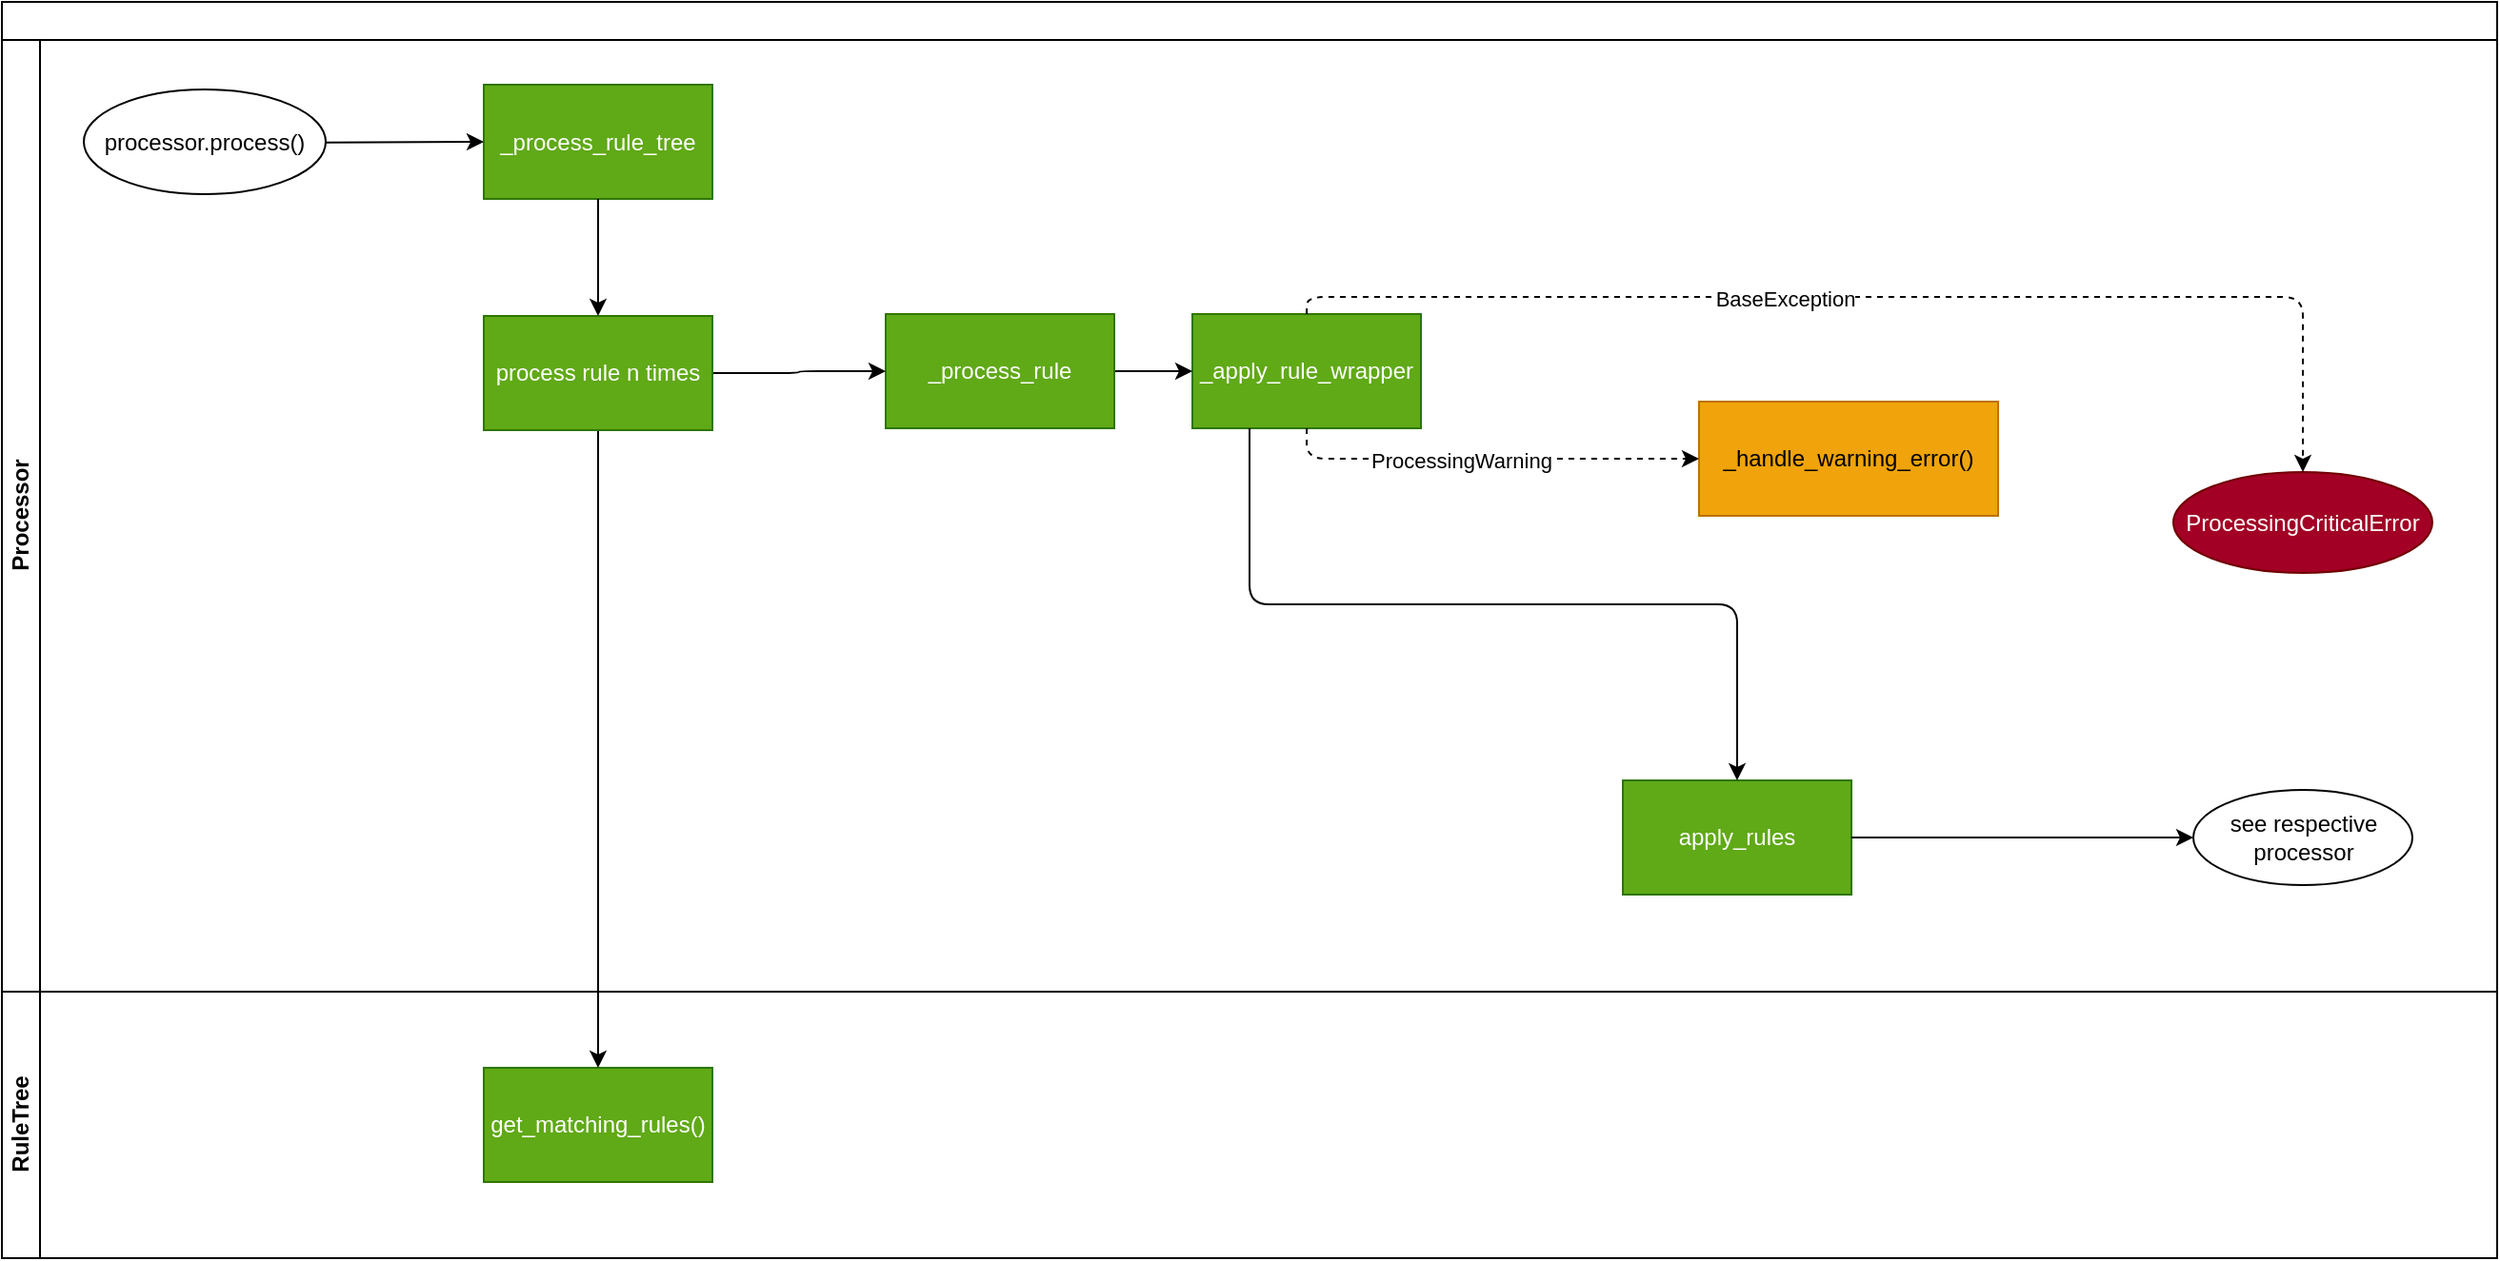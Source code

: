 <mxfile>
    <diagram id="nKSH4Um_qC49pamHv1yc" name="process">
        <mxGraphModel dx="1109" dy="751" grid="1" gridSize="10" guides="1" tooltips="1" connect="1" arrows="1" fold="1" page="1" pageScale="1" pageWidth="850" pageHeight="1100" math="0" shadow="0">
            <root>
                <mxCell id="0"/>
                <mxCell id="1" parent="0"/>
                <mxCell id="2" value="" style="swimlane;childLayout=stackLayout;resizeParent=1;resizeParentMax=0;horizontal=1;startSize=20;horizontalStack=0;html=1;" parent="1" vertex="1">
                    <mxGeometry x="40" y="80" width="1310" height="660" as="geometry"/>
                </mxCell>
                <mxCell id="3" value="Processor&lt;br&gt;" style="swimlane;startSize=20;horizontal=0;html=1;" parent="2" vertex="1">
                    <mxGeometry y="20" width="1310" height="500" as="geometry"/>
                </mxCell>
                <mxCell id="6" value="_process_rule_tree" style="rounded=0;whiteSpace=wrap;html=1;fillColor=#60a917;fontColor=#ffffff;strokeColor=#2D7600;" parent="3" vertex="1">
                    <mxGeometry x="253" y="23.5" width="120" height="60" as="geometry"/>
                </mxCell>
                <mxCell id="7" value="_apply_rule_wrapper" style="whiteSpace=wrap;html=1;rounded=0;fillColor=#60a917;fontColor=#ffffff;strokeColor=#2D7600;" parent="3" vertex="1">
                    <mxGeometry x="625" y="144" width="120" height="60" as="geometry"/>
                </mxCell>
                <mxCell id="13" value="" style="edgeStyle=none;html=1;" parent="3" source="11" target="7" edge="1">
                    <mxGeometry relative="1" as="geometry"/>
                </mxCell>
                <mxCell id="11" value="_process_rule" style="whiteSpace=wrap;html=1;rounded=0;fillColor=#60a917;fontColor=#ffffff;strokeColor=#2D7600;" parent="3" vertex="1">
                    <mxGeometry x="464" y="144" width="120" height="60" as="geometry"/>
                </mxCell>
                <mxCell id="9" value="apply_rules" style="whiteSpace=wrap;html=1;rounded=0;fillColor=#60a917;fontColor=#ffffff;strokeColor=#2D7600;" parent="3" vertex="1">
                    <mxGeometry x="851" y="389" width="120" height="60" as="geometry"/>
                </mxCell>
                <mxCell id="10" value="" style="edgeStyle=orthogonalEdgeStyle;html=1;exitX=0.25;exitY=1;exitDx=0;exitDy=0;" parent="3" source="7" target="9" edge="1">
                    <mxGeometry relative="1" as="geometry"/>
                </mxCell>
                <mxCell id="16" value="see respective processor" style="ellipse;whiteSpace=wrap;html=1;rounded=0;" parent="3" vertex="1">
                    <mxGeometry x="1150.5" y="394" width="115" height="50" as="geometry"/>
                </mxCell>
                <mxCell id="17" value="" style="edgeStyle=none;html=1;" parent="3" source="9" target="16" edge="1">
                    <mxGeometry relative="1" as="geometry"/>
                </mxCell>
                <mxCell id="WBYAZaXj8DxL3BdxsGA8-22" value="_handle_warning_error()" style="rounded=0;whiteSpace=wrap;html=1;fillColor=#f0a30a;fontColor=#000000;strokeColor=#BD7000;" vertex="1" parent="3">
                    <mxGeometry x="891" y="190" width="157" height="60" as="geometry"/>
                </mxCell>
                <mxCell id="WBYAZaXj8DxL3BdxsGA8-21" value="" style="edgeStyle=orthogonalEdgeStyle;html=1;entryX=0;entryY=0.5;entryDx=0;entryDy=0;dashed=1;exitX=0.5;exitY=1;exitDx=0;exitDy=0;" edge="1" parent="3" source="7" target="WBYAZaXj8DxL3BdxsGA8-22">
                    <mxGeometry relative="1" as="geometry">
                        <mxPoint x="691.0" y="282" as="sourcePoint"/>
                        <mxPoint x="861" y="332" as="targetPoint"/>
                        <Array as="points">
                            <mxPoint x="685" y="220"/>
                        </Array>
                    </mxGeometry>
                </mxCell>
                <mxCell id="WBYAZaXj8DxL3BdxsGA8-23" value="ProcessingWarning" style="edgeLabel;html=1;align=center;verticalAlign=middle;resizable=0;points=[];" vertex="1" connectable="0" parent="WBYAZaXj8DxL3BdxsGA8-21">
                    <mxGeometry x="-0.128" y="-1" relative="1" as="geometry">
                        <mxPoint as="offset"/>
                    </mxGeometry>
                </mxCell>
                <mxCell id="5" value="RuleTree" style="swimlane;startSize=20;horizontal=0;html=1;" parent="2" vertex="1">
                    <mxGeometry y="520" width="1310" height="140" as="geometry"/>
                </mxCell>
                <mxCell id="WBYAZaXj8DxL3BdxsGA8-17" value="ProcessingCriticalError" style="ellipse;whiteSpace=wrap;html=1;fillColor=#a20025;fontColor=#ffffff;strokeColor=#6F0000;" vertex="1" parent="5">
                    <mxGeometry x="1140" y="-273" width="136" height="53" as="geometry"/>
                </mxCell>
                <mxCell id="WBYAZaXj8DxL3BdxsGA8-26" value="get_matching_rules()" style="rounded=0;whiteSpace=wrap;html=1;fillColor=#60a917;fontColor=#ffffff;strokeColor=#2D7600;" vertex="1" parent="5">
                    <mxGeometry x="253" y="39.996" width="120" height="60" as="geometry"/>
                </mxCell>
                <mxCell id="WBYAZaXj8DxL3BdxsGA8-19" value="" style="edgeStyle=orthogonalEdgeStyle;html=1;dashed=1;entryX=0.5;entryY=0;entryDx=0;entryDy=0;" edge="1" parent="2" source="7" target="WBYAZaXj8DxL3BdxsGA8-17">
                    <mxGeometry relative="1" as="geometry">
                        <mxPoint x="1211" y="220" as="targetPoint"/>
                        <Array as="points">
                            <mxPoint x="685" y="155"/>
                            <mxPoint x="1208" y="155"/>
                        </Array>
                    </mxGeometry>
                </mxCell>
                <mxCell id="WBYAZaXj8DxL3BdxsGA8-20" value="BaseException" style="edgeLabel;html=1;align=center;verticalAlign=middle;resizable=0;points=[];" vertex="1" connectable="0" parent="WBYAZaXj8DxL3BdxsGA8-19">
                    <mxGeometry x="-0.169" y="-1" relative="1" as="geometry">
                        <mxPoint as="offset"/>
                    </mxGeometry>
                </mxCell>
                <mxCell id="15" value="" style="edgeStyle=none;html=1;" parent="1" source="14" target="6" edge="1">
                    <mxGeometry relative="1" as="geometry"/>
                </mxCell>
                <mxCell id="14" value="processor.process()" style="ellipse;whiteSpace=wrap;html=1;" parent="1" vertex="1">
                    <mxGeometry x="83" y="126" width="127" height="55" as="geometry"/>
                </mxCell>
                <mxCell id="WBYAZaXj8DxL3BdxsGA8-25" style="edgeStyle=orthogonalEdgeStyle;html=1;" edge="1" parent="1" source="WBYAZaXj8DxL3BdxsGA8-24" target="WBYAZaXj8DxL3BdxsGA8-26">
                    <mxGeometry relative="1" as="geometry">
                        <mxPoint x="353" y="781.636" as="targetPoint"/>
                    </mxGeometry>
                </mxCell>
                <mxCell id="WBYAZaXj8DxL3BdxsGA8-28" style="edgeStyle=orthogonalEdgeStyle;html=1;entryX=0;entryY=0.5;entryDx=0;entryDy=0;" edge="1" parent="1" source="WBYAZaXj8DxL3BdxsGA8-24" target="11">
                    <mxGeometry relative="1" as="geometry"/>
                </mxCell>
                <mxCell id="WBYAZaXj8DxL3BdxsGA8-24" value="process rule n times" style="rounded=0;whiteSpace=wrap;html=1;fillColor=#60a917;fontColor=#ffffff;strokeColor=#2D7600;" vertex="1" parent="1">
                    <mxGeometry x="293" y="245" width="120" height="60" as="geometry"/>
                </mxCell>
                <mxCell id="12" value="" style="edgeStyle=none;html=1;" parent="1" source="6" target="WBYAZaXj8DxL3BdxsGA8-24" edge="1">
                    <mxGeometry relative="1" as="geometry">
                        <mxPoint x="353" y="260" as="targetPoint"/>
                    </mxGeometry>
                </mxCell>
            </root>
        </mxGraphModel>
    </diagram>
    <diagram id="ffa2f2aCQhQaJi0fVg0l" name="amides">
        <mxGraphModel dx="832" dy="563" grid="1" gridSize="10" guides="1" tooltips="1" connect="1" arrows="1" fold="1" page="1" pageScale="1" pageWidth="850" pageHeight="1100" math="0" shadow="0">
            <root>
                <mxCell id="0"/>
                <mxCell id="1" parent="0"/>
                <mxCell id="9Z4U4aDiHYYhcZ5fdz-h-6" value="" style="edgeStyle=none;html=1;" parent="1" source="9Z4U4aDiHYYhcZ5fdz-h-4" target="9Z4U4aDiHYYhcZ5fdz-h-5" edge="1">
                    <mxGeometry relative="1" as="geometry"/>
                </mxCell>
                <mxCell id="9Z4U4aDiHYYhcZ5fdz-h-4" value="get_dotted_field_value" style="rounded=0;whiteSpace=wrap;html=1;" parent="1" vertex="1">
                    <mxGeometry x="184" y="100" width="120" height="60" as="geometry"/>
                </mxCell>
                <mxCell id="9Z4U4aDiHYYhcZ5fdz-h-8" value="" style="edgeStyle=none;html=1;" parent="1" source="9Z4U4aDiHYYhcZ5fdz-h-5" target="9Z4U4aDiHYYhcZ5fdz-h-7" edge="1">
                    <mxGeometry relative="1" as="geometry"/>
                </mxCell>
                <mxCell id="9Z4U4aDiHYYhcZ5fdz-h-5" value="normalize (_preprocess, _tokenize, _filter_tokens)" style="whiteSpace=wrap;html=1;rounded=0;" parent="1" vertex="1">
                    <mxGeometry x="184" y="240" width="120" height="60" as="geometry"/>
                </mxCell>
                <mxCell id="9Z4U4aDiHYYhcZ5fdz-h-10" value="" style="edgeStyle=none;html=1;exitX=0.5;exitY=1;exitDx=0;exitDy=0;" parent="1" source="9Z4U4aDiHYYhcZ5fdz-h-7" target="9Z4U4aDiHYYhcZ5fdz-h-9" edge="1">
                    <mxGeometry relative="1" as="geometry"/>
                </mxCell>
                <mxCell id="9Z4U4aDiHYYhcZ5fdz-h-7" value="evaluate_cached_cmdline()&lt;br&gt;" style="whiteSpace=wrap;html=1;rounded=0;" parent="1" vertex="1">
                    <mxGeometry x="164" y="380" width="160" height="70" as="geometry"/>
                </mxCell>
                <mxCell id="FTXwl6mk0fKRvuRjYh7i-1" value="" style="edgeStyle=none;html=1;" parent="1" source="9Z4U4aDiHYYhcZ5fdz-h-9" target="9Z4U4aDiHYYhcZ5fdz-h-11" edge="1">
                    <mxGeometry relative="1" as="geometry"/>
                </mxCell>
                <mxCell id="9Z4U4aDiHYYhcZ5fdz-h-9" value="_perform_misuse_detection" style="whiteSpace=wrap;html=1;rounded=0;" parent="1" vertex="1">
                    <mxGeometry x="164" y="510" width="160" height="60" as="geometry"/>
                </mxCell>
                <mxCell id="9Z4U4aDiHYYhcZ5fdz-h-16" value="" style="edgeStyle=none;html=1;" parent="1" source="9Z4U4aDiHYYhcZ5fdz-h-11" target="9Z4U4aDiHYYhcZ5fdz-h-15" edge="1">
                    <mxGeometry relative="1" as="geometry"/>
                </mxCell>
                <mxCell id="9Z4U4aDiHYYhcZ5fdz-h-11" value="_write_target_field" style="whiteSpace=wrap;html=1;rounded=0;" parent="1" vertex="1">
                    <mxGeometry x="184" y="644" width="120" height="60" as="geometry"/>
                </mxCell>
                <mxCell id="9Z4U4aDiHYYhcZ5fdz-h-18" value="" style="edgeStyle=none;html=1;" parent="1" source="9Z4U4aDiHYYhcZ5fdz-h-15" target="9Z4U4aDiHYYhcZ5fdz-h-17" edge="1">
                    <mxGeometry relative="1" as="geometry"/>
                </mxCell>
                <mxCell id="pnTeNPJCvc6hzmIvmJag-2" value="no" style="edgeLabel;html=1;align=center;verticalAlign=middle;resizable=0;points=[];" parent="9Z4U4aDiHYYhcZ5fdz-h-18" vertex="1" connectable="0">
                    <mxGeometry x="0.329" y="-1" relative="1" as="geometry">
                        <mxPoint y="-24" as="offset"/>
                    </mxGeometry>
                </mxCell>
                <mxCell id="9Z4U4aDiHYYhcZ5fdz-h-20" value="" style="edgeStyle=none;html=1;" parent="1" source="9Z4U4aDiHYYhcZ5fdz-h-15" target="9Z4U4aDiHYYhcZ5fdz-h-19" edge="1">
                    <mxGeometry relative="1" as="geometry"/>
                </mxCell>
                <mxCell id="pnTeNPJCvc6hzmIvmJag-1" value="yes" style="edgeLabel;html=1;align=center;verticalAlign=middle;resizable=0;points=[];" parent="9Z4U4aDiHYYhcZ5fdz-h-20" vertex="1" connectable="0">
                    <mxGeometry x="0.42" relative="1" as="geometry">
                        <mxPoint x="-23" as="offset"/>
                    </mxGeometry>
                </mxCell>
                <mxCell id="9Z4U4aDiHYYhcZ5fdz-h-15" value="successful?" style="rhombus;whiteSpace=wrap;html=1;rounded=0;" parent="1" vertex="1">
                    <mxGeometry x="404" y="633" width="80" height="80" as="geometry"/>
                </mxCell>
                <mxCell id="9Z4U4aDiHYYhcZ5fdz-h-17" value="FieldExistingWarning" style="whiteSpace=wrap;html=1;rounded=0;" parent="1" vertex="1">
                    <mxGeometry x="384" y="803" width="120" height="60" as="geometry"/>
                </mxCell>
                <mxCell id="9Z4U4aDiHYYhcZ5fdz-h-19" value="add_field_to" style="whiteSpace=wrap;html=1;rounded=0;" parent="1" vertex="1">
                    <mxGeometry x="590" y="643" width="120" height="60" as="geometry"/>
                </mxCell>
            </root>
        </mxGraphModel>
    </diagram>
    <diagram id="mH7fIMBSA2bRK3SR-9NN" name="calculator">
        <mxGraphModel dx="832" dy="563" grid="1" gridSize="10" guides="1" tooltips="1" connect="1" arrows="1" fold="1" page="1" pageScale="1" pageWidth="850" pageHeight="1100" math="0" shadow="0">
            <root>
                <mxCell id="0"/>
                <mxCell id="1" parent="0"/>
                <mxCell id="zvYX61ZlwrP2dlpT4Kj6-2" value="" style="edgeStyle=none;html=1;" parent="1" source="_rHdO-zLv44ndZzmqM-3-1" target="zvYX61ZlwrP2dlpT4Kj6-1" edge="1">
                    <mxGeometry relative="1" as="geometry"/>
                </mxCell>
                <mxCell id="_rHdO-zLv44ndZzmqM-3-1" value="get_source_field_dict()" style="rounded=0;whiteSpace=wrap;html=1;" parent="1" vertex="1">
                    <mxGeometry x="78" y="42" width="120" height="60" as="geometry"/>
                </mxCell>
                <mxCell id="zvYX61ZlwrP2dlpT4Kj6-4" value="" style="edgeStyle=none;html=1;" parent="1" source="zvYX61ZlwrP2dlpT4Kj6-1" target="zvYX61ZlwrP2dlpT4Kj6-3" edge="1">
                    <mxGeometry relative="1" as="geometry"/>
                </mxCell>
                <mxCell id="zvYX61ZlwrP2dlpT4Kj6-1" value="_template()" style="whiteSpace=wrap;html=1;rounded=0;" parent="1" vertex="1">
                    <mxGeometry x="78" y="182" width="120" height="60" as="geometry"/>
                </mxCell>
                <mxCell id="zvYX61ZlwrP2dlpT4Kj6-6" value="" style="edgeStyle=none;html=1;" parent="1" source="zvYX61ZlwrP2dlpT4Kj6-3" target="zvYX61ZlwrP2dlpT4Kj6-5" edge="1">
                    <mxGeometry relative="1" as="geometry"/>
                </mxCell>
                <mxCell id="zvYX61ZlwrP2dlpT4Kj6-3" value="verwendete Platzhalter ersetzen" style="whiteSpace=wrap;html=1;rounded=0;" parent="1" vertex="1">
                    <mxGeometry x="278" y="182" width="120" height="60" as="geometry"/>
                </mxCell>
                <mxCell id="zvYX61ZlwrP2dlpT4Kj6-8" value="" style="edgeStyle=none;html=1;" parent="1" source="zvYX61ZlwrP2dlpT4Kj6-5" target="zvYX61ZlwrP2dlpT4Kj6-7" edge="1">
                    <mxGeometry relative="1" as="geometry"/>
                </mxCell>
                <mxCell id="zvYX61ZlwrP2dlpT4Kj6-5" value="_calculate()&amp;nbsp;" style="whiteSpace=wrap;html=1;rounded=0;" parent="1" vertex="1">
                    <mxGeometry x="278" y="322" width="120" height="60" as="geometry"/>
                </mxCell>
                <mxCell id="zvYX61ZlwrP2dlpT4Kj6-7" value="_write_target_field()" style="whiteSpace=wrap;html=1;rounded=0;" parent="1" vertex="1">
                    <mxGeometry x="278" y="462" width="120" height="60" as="geometry"/>
                </mxCell>
            </root>
        </mxGraphModel>
    </diagram>
    <diagram id="dzCZbwh3EVMsIp7qwwPl" name="DomainLableExtractor">
        <mxGraphModel dx="832" dy="563" grid="1" gridSize="10" guides="1" tooltips="1" connect="1" arrows="1" fold="1" page="1" pageScale="1" pageWidth="850" pageHeight="1100" math="0" shadow="0">
            <root>
                <mxCell id="0"/>
                <mxCell id="1" parent="0"/>
                <mxCell id="4mkf00EvTaedJOEyoj3c-5" value="" style="edgeStyle=none;html=1;" parent="1" source="4mkf00EvTaedJOEyoj3c-1" target="4mkf00EvTaedJOEyoj3c-4" edge="1">
                    <mxGeometry relative="1" as="geometry"/>
                </mxCell>
                <mxCell id="4mkf00EvTaedJOEyoj3c-1" value="get_dotted_field_value()" style="rounded=0;whiteSpace=wrap;html=1;" parent="1" vertex="1">
                    <mxGeometry x="40" y="40" width="140" height="60" as="geometry"/>
                </mxCell>
                <mxCell id="4mkf00EvTaedJOEyoj3c-7" value="" style="edgeStyle=none;html=1;" parent="1" source="4mkf00EvTaedJOEyoj3c-4" target="4mkf00EvTaedJOEyoj3c-6" edge="1">
                    <mxGeometry relative="1" as="geometry"/>
                </mxCell>
                <mxCell id="4mkf00EvTaedJOEyoj3c-11" value="no" style="edgeLabel;html=1;align=center;verticalAlign=middle;resizable=0;points=[];" parent="4mkf00EvTaedJOEyoj3c-7" vertex="1" connectable="0">
                    <mxGeometry x="-0.373" relative="1" as="geometry">
                        <mxPoint x="10" as="offset"/>
                    </mxGeometry>
                </mxCell>
                <mxCell id="4mkf00EvTaedJOEyoj3c-9" value="" style="edgeStyle=none;html=1;" parent="1" source="4mkf00EvTaedJOEyoj3c-4" target="4mkf00EvTaedJOEyoj3c-8" edge="1">
                    <mxGeometry relative="1" as="geometry"/>
                </mxCell>
                <mxCell id="4mkf00EvTaedJOEyoj3c-10" value="yes" style="edgeLabel;html=1;align=center;verticalAlign=middle;resizable=0;points=[];" parent="4mkf00EvTaedJOEyoj3c-9" vertex="1" connectable="0">
                    <mxGeometry x="0.364" y="1" relative="1" as="geometry">
                        <mxPoint y="-20" as="offset"/>
                    </mxGeometry>
                </mxCell>
                <mxCell id="4mkf00EvTaedJOEyoj3c-4" value="domain value none?" style="rhombus;whiteSpace=wrap;html=1;rounded=0;" parent="1" vertex="1">
                    <mxGeometry x="57" y="156" width="104" height="110" as="geometry"/>
                </mxCell>
                <mxCell id="4mkf00EvTaedJOEyoj3c-13" value="" style="edgeStyle=none;html=1;" parent="1" source="4mkf00EvTaedJOEyoj3c-6" target="4mkf00EvTaedJOEyoj3c-12" edge="1">
                    <mxGeometry relative="1" as="geometry"/>
                </mxCell>
                <mxCell id="4mkf00EvTaedJOEyoj3c-6" value="event.get(tagging_field)" style="whiteSpace=wrap;html=1;rounded=0;" parent="1" vertex="1">
                    <mxGeometry x="210" y="180" width="140" height="60" as="geometry"/>
                </mxCell>
                <mxCell id="4mkf00EvTaedJOEyoj3c-8" value="return" style="whiteSpace=wrap;html=1;rounded=0;" parent="1" vertex="1">
                    <mxGeometry x="50" y="340" width="120" height="60" as="geometry"/>
                </mxCell>
                <mxCell id="4mkf00EvTaedJOEyoj3c-15" value="" style="edgeStyle=none;html=1;" parent="1" source="4mkf00EvTaedJOEyoj3c-12" target="4mkf00EvTaedJOEyoj3c-14" edge="1">
                    <mxGeometry relative="1" as="geometry"/>
                </mxCell>
                <mxCell id="JhS0FlCXssFP-BEE5DSX-16" value="no" style="edgeLabel;html=1;align=center;verticalAlign=middle;resizable=0;points=[];" parent="4mkf00EvTaedJOEyoj3c-15" vertex="1" connectable="0">
                    <mxGeometry x="-0.376" y="-2" relative="1" as="geometry">
                        <mxPoint as="offset"/>
                    </mxGeometry>
                </mxCell>
                <mxCell id="4mkf00EvTaedJOEyoj3c-17" value="" style="edgeStyle=none;html=1;" parent="1" source="4mkf00EvTaedJOEyoj3c-12" target="4mkf00EvTaedJOEyoj3c-16" edge="1">
                    <mxGeometry relative="1" as="geometry"/>
                </mxCell>
                <mxCell id="JhS0FlCXssFP-BEE5DSX-15" value="yes" style="edgeLabel;html=1;align=center;verticalAlign=middle;resizable=0;points=[];" parent="4mkf00EvTaedJOEyoj3c-17" vertex="1" connectable="0">
                    <mxGeometry x="-0.328" relative="1" as="geometry">
                        <mxPoint as="offset"/>
                    </mxGeometry>
                </mxCell>
                <mxCell id="4mkf00EvTaedJOEyoj3c-12" value="valid domain?" style="rhombus;whiteSpace=wrap;html=1;rounded=0;" parent="1" vertex="1">
                    <mxGeometry x="460" y="161" width="110" height="100" as="geometry"/>
                </mxCell>
                <mxCell id="JhS0FlCXssFP-BEE5DSX-4" value="" style="edgeStyle=none;html=1;" parent="1" source="4mkf00EvTaedJOEyoj3c-14" target="JhS0FlCXssFP-BEE5DSX-3" edge="1">
                    <mxGeometry relative="1" as="geometry"/>
                </mxCell>
                <mxCell id="4mkf00EvTaedJOEyoj3c-14" value="_tld_extractor(domain)" style="whiteSpace=wrap;html=1;rounded=0;" parent="1" vertex="1">
                    <mxGeometry x="455" y="361" width="120" height="60" as="geometry"/>
                </mxCell>
                <mxCell id="4mkf00EvTaedJOEyoj3c-19" value="" style="edgeStyle=none;html=1;" parent="1" source="4mkf00EvTaedJOEyoj3c-16" target="4mkf00EvTaedJOEyoj3c-18" edge="1">
                    <mxGeometry relative="1" as="geometry"/>
                </mxCell>
                <mxCell id="4mkf00EvTaedJOEyoj3c-16" value="append(tag for valid ip)" style="whiteSpace=wrap;html=1;rounded=0;" parent="1" vertex="1">
                    <mxGeometry x="645" y="181" width="120" height="60" as="geometry"/>
                </mxCell>
                <mxCell id="4mkf00EvTaedJOEyoj3c-21" value="" style="edgeStyle=none;html=1;" parent="1" source="4mkf00EvTaedJOEyoj3c-18" target="4mkf00EvTaedJOEyoj3c-20" edge="1">
                    <mxGeometry relative="1" as="geometry"/>
                </mxCell>
                <mxCell id="4mkf00EvTaedJOEyoj3c-18" value="updated field assinged to event&amp;nbsp;" style="whiteSpace=wrap;html=1;rounded=0;" parent="1" vertex="1">
                    <mxGeometry x="845" y="181" width="120" height="60" as="geometry"/>
                </mxCell>
                <mxCell id="4mkf00EvTaedJOEyoj3c-20" value="return" style="whiteSpace=wrap;html=1;rounded=0;" parent="1" vertex="1">
                    <mxGeometry x="1045" y="181" width="120" height="60" as="geometry"/>
                </mxCell>
                <mxCell id="JhS0FlCXssFP-BEE5DSX-6" value="" style="edgeStyle=none;html=1;" parent="1" source="JhS0FlCXssFP-BEE5DSX-3" target="JhS0FlCXssFP-BEE5DSX-5" edge="1">
                    <mxGeometry relative="1" as="geometry"/>
                </mxCell>
                <mxCell id="JhS0FlCXssFP-BEE5DSX-13" value="yes" style="edgeLabel;html=1;align=center;verticalAlign=middle;resizable=0;points=[];" parent="JhS0FlCXssFP-BEE5DSX-6" vertex="1" connectable="0">
                    <mxGeometry x="-0.344" relative="1" as="geometry">
                        <mxPoint as="offset"/>
                    </mxGeometry>
                </mxCell>
                <mxCell id="JhS0FlCXssFP-BEE5DSX-8" value="" style="edgeStyle=none;html=1;" parent="1" source="JhS0FlCXssFP-BEE5DSX-3" target="JhS0FlCXssFP-BEE5DSX-7" edge="1">
                    <mxGeometry relative="1" as="geometry"/>
                </mxCell>
                <mxCell id="JhS0FlCXssFP-BEE5DSX-14" value="no" style="edgeLabel;html=1;align=center;verticalAlign=middle;resizable=0;points=[];" parent="JhS0FlCXssFP-BEE5DSX-8" vertex="1" connectable="0">
                    <mxGeometry x="-0.189" relative="1" as="geometry">
                        <mxPoint as="offset"/>
                    </mxGeometry>
                </mxCell>
                <mxCell id="JhS0FlCXssFP-BEE5DSX-3" value="gültige tld &lt;br&gt;vorhanden" style="rhombus;whiteSpace=wrap;html=1;rounded=0;" parent="1" vertex="1">
                    <mxGeometry x="458" y="491" width="115" height="109" as="geometry"/>
                </mxCell>
                <mxCell id="JhS0FlCXssFP-BEE5DSX-10" value="" style="edgeStyle=none;html=1;" parent="1" source="JhS0FlCXssFP-BEE5DSX-5" target="JhS0FlCXssFP-BEE5DSX-9" edge="1">
                    <mxGeometry relative="1" as="geometry"/>
                </mxCell>
                <mxCell id="JhS0FlCXssFP-BEE5DSX-5" value="lables_dict" style="whiteSpace=wrap;html=1;rounded=0;" parent="1" vertex="1">
                    <mxGeometry x="650.5" y="515.5" width="120" height="60" as="geometry"/>
                </mxCell>
                <mxCell id="JhS0FlCXssFP-BEE5DSX-12" value="" style="edgeStyle=none;html=1;" parent="1" source="JhS0FlCXssFP-BEE5DSX-7" target="JhS0FlCXssFP-BEE5DSX-11" edge="1">
                    <mxGeometry relative="1" as="geometry"/>
                </mxCell>
                <mxCell id="JhS0FlCXssFP-BEE5DSX-7" value="append(invaldi_domain)" style="whiteSpace=wrap;html=1;rounded=0;" parent="1" vertex="1">
                    <mxGeometry x="444.5" y="704.5" width="144.5" height="60" as="geometry"/>
                </mxCell>
                <mxCell id="JhS0FlCXssFP-BEE5DSX-9" value="add_field_to()" style="whiteSpace=wrap;html=1;rounded=0;" parent="1" vertex="1">
                    <mxGeometry x="850.5" y="515.5" width="120" height="60" as="geometry"/>
                </mxCell>
                <mxCell id="JhS0FlCXssFP-BEE5DSX-11" value="update tagging_field" style="whiteSpace=wrap;html=1;rounded=0;" parent="1" vertex="1">
                    <mxGeometry x="456.75" y="844.5" width="120" height="60" as="geometry"/>
                </mxCell>
            </root>
        </mxGraphModel>
    </diagram>
    <diagram id="CZ75fB0ZorCLcaY44Z6D" name="SelectiveExtractor">
        <mxGraphModel dx="832" dy="563" grid="1" gridSize="10" guides="1" tooltips="1" connect="1" arrows="1" fold="1" page="1" pageScale="1" pageWidth="850" pageHeight="1100" math="0" shadow="0">
            <root>
                <mxCell id="0"/>
                <mxCell id="1" parent="0"/>
                <mxCell id="K12p3k7zBKBgzINJIY3F-3" value="" style="edgeStyle=none;html=1;" parent="1" source="K12p3k7zBKBgzINJIY3F-1" target="K12p3k7zBKBgzINJIY3F-2" edge="1">
                    <mxGeometry relative="1" as="geometry"/>
                </mxCell>
                <mxCell id="K12p3k7zBKBgzINJIY3F-1" value="get_source_fields_dict()" style="rounded=0;whiteSpace=wrap;html=1;" parent="1" vertex="1">
                    <mxGeometry x="80" y="40" width="150" height="60" as="geometry"/>
                </mxCell>
                <mxCell id="K12p3k7zBKBgzINJIY3F-5" value="" style="edgeStyle=none;html=1;" parent="1" source="K12p3k7zBKBgzINJIY3F-2" target="K12p3k7zBKBgzINJIY3F-4" edge="1">
                    <mxGeometry relative="1" as="geometry"/>
                </mxCell>
                <mxCell id="K12p3k7zBKBgzINJIY3F-2" value="handle_missing_fields()" style="whiteSpace=wrap;html=1;rounded=0;" parent="1" vertex="1">
                    <mxGeometry x="78" y="180" width="155" height="60" as="geometry"/>
                </mxCell>
                <mxCell id="K12p3k7zBKBgzINJIY3F-7" value="" style="edgeStyle=none;html=1;" parent="1" source="K12p3k7zBKBgzINJIY3F-4" target="K12p3k7zBKBgzINJIY3F-6" edge="1">
                    <mxGeometry relative="1" as="geometry"/>
                </mxCell>
                <mxCell id="K12p3k7zBKBgzINJIY3F-4" value="filtert Einträge in flattened fields mit content None" style="whiteSpace=wrap;html=1;rounded=0;" parent="1" vertex="1">
                    <mxGeometry x="95.5" y="320" width="120" height="60" as="geometry"/>
                </mxCell>
                <mxCell id="K12p3k7zBKBgzINJIY3F-9" value="" style="edgeStyle=none;html=1;" parent="1" source="K12p3k7zBKBgzINJIY3F-6" target="K12p3k7zBKBgzINJIY3F-8" edge="1">
                    <mxGeometry relative="1" as="geometry"/>
                </mxCell>
                <mxCell id="K12p3k7zBKBgzINJIY3F-6" value="Überprüfen ob noch felder in flattened fields verbleiben" style="whiteSpace=wrap;html=1;rounded=0;" parent="1" vertex="1">
                    <mxGeometry x="295.5" y="320" width="120" height="60" as="geometry"/>
                </mxCell>
                <mxCell id="K12p3k7zBKBgzINJIY3F-11" value="" style="edgeStyle=none;html=1;" parent="1" source="K12p3k7zBKBgzINJIY3F-8" target="K12p3k7zBKBgzINJIY3F-10" edge="1">
                    <mxGeometry relative="1" as="geometry"/>
                </mxCell>
                <mxCell id="K12p3k7zBKBgzINJIY3F-8" value="fügt content aus entsprechendem field in flattened fields zu filtered_event hinzu" style="whiteSpace=wrap;html=1;rounded=0;" parent="1" vertex="1">
                    <mxGeometry x="495.5" y="320" width="120" height="60" as="geometry"/>
                </mxCell>
                <mxCell id="K12p3k7zBKBgzINJIY3F-10" value="fügt filtered_event zu _extra_data hinzu" style="whiteSpace=wrap;html=1;rounded=0;" parent="1" vertex="1">
                    <mxGeometry x="495.5" y="460" width="120" height="60" as="geometry"/>
                </mxCell>
            </root>
        </mxGraphModel>
    </diagram>
    <diagram id="CX6z4NCcaDROQz5qWGTK" name="Dissector">
        <mxGraphModel dx="832" dy="307" grid="1" gridSize="10" guides="1" tooltips="1" connect="1" arrows="1" fold="1" page="1" pageScale="1" pageWidth="850" pageHeight="1100" math="0" shadow="0">
            <root>
                <mxCell id="0"/>
                <mxCell id="1" parent="0"/>
                <mxCell id="GlU9T9T3_1nCLfFwFB1q-5" value="" style="edgeStyle=none;html=1;" parent="1" source="GlU9T9T3_1nCLfFwFB1q-2" target="GlU9T9T3_1nCLfFwFB1q-4" edge="1">
                    <mxGeometry relative="1" as="geometry"/>
                </mxCell>
                <mxCell id="GlU9T9T3_1nCLfFwFB1q-2" value="sorted()" style="whiteSpace=wrap;html=1;rounded=0;" parent="1" vertex="1">
                    <mxGeometry x="40" y="180" width="120" height="60" as="geometry"/>
                </mxCell>
                <mxCell id="GlU9T9T3_1nCLfFwFB1q-7" value="" style="edgeStyle=none;html=1;" parent="1" source="GlU9T9T3_1nCLfFwFB1q-4" target="GlU9T9T3_1nCLfFwFB1q-6" edge="1">
                    <mxGeometry relative="1" as="geometry"/>
                </mxCell>
                <mxCell id="GlU9T9T3_1nCLfFwFB1q-4" value="get_mappings()" style="whiteSpace=wrap;html=1;rounded=0;" parent="1" vertex="1">
                    <mxGeometry x="240" y="180" width="120" height="60" as="geometry"/>
                </mxCell>
                <mxCell id="GlU9T9T3_1nCLfFwFB1q-9" value="" style="edgeStyle=none;html=1;endArrow=classic;endFill=1;startArrow=none;startFill=0;" parent="1" source="GlU9T9T3_1nCLfFwFB1q-6" target="GlU9T9T3_1nCLfFwFB1q-8" edge="1">
                    <mxGeometry relative="1" as="geometry"/>
                </mxCell>
                <mxCell id="GlU9T9T3_1nCLfFwFB1q-6" value="action()" style="whiteSpace=wrap;html=1;rounded=0;" parent="1" vertex="1">
                    <mxGeometry x="440" y="180" width="120" height="60" as="geometry"/>
                </mxCell>
                <mxCell id="GlU9T9T3_1nCLfFwFB1q-11" value="" style="edgeStyle=none;html=1;startArrow=none;startFill=0;endArrow=classic;endFill=1;" parent="1" source="GlU9T9T3_1nCLfFwFB1q-8" target="GlU9T9T3_1nCLfFwFB1q-10" edge="1">
                    <mxGeometry relative="1" as="geometry"/>
                </mxCell>
                <mxCell id="GlU9T9T3_1nCLfFwFB1q-8" value="apply_mapping()" style="whiteSpace=wrap;html=1;rounded=0;" parent="1" vertex="1">
                    <mxGeometry x="440" y="320" width="120" height="60" as="geometry"/>
                </mxCell>
                <mxCell id="GlU9T9T3_1nCLfFwFB1q-10" value="apply_convert_datatype()" style="whiteSpace=wrap;html=1;rounded=0;" parent="1" vertex="1">
                    <mxGeometry x="413" y="460" width="180" height="60" as="geometry"/>
                </mxCell>
            </root>
        </mxGraphModel>
    </diagram>
    <diagram id="CjQndJgezk9JFV1QUX_G" name="DatetimeExtractor">
        <mxGraphModel dx="832" dy="307" grid="1" gridSize="10" guides="1" tooltips="1" connect="1" arrows="1" fold="1" page="1" pageScale="1" pageWidth="850" pageHeight="1100" math="0" shadow="0">
            <root>
                <mxCell id="0"/>
                <mxCell id="1" parent="0"/>
                <mxCell id="zX6YVY_rNJLvX0FKiP5U-3" value="" style="edgeStyle=none;html=1;" parent="1" source="zX6YVY_rNJLvX0FKiP5U-1" target="zX6YVY_rNJLvX0FKiP5U-2" edge="1">
                    <mxGeometry relative="1" as="geometry"/>
                </mxCell>
                <mxCell id="zX6YVY_rNJLvX0FKiP5U-1" value="get_dotted_field_value()" style="rounded=0;whiteSpace=wrap;html=1;" parent="1" vertex="1">
                    <mxGeometry x="48" y="40" width="150" height="60" as="geometry"/>
                </mxCell>
                <mxCell id="zX6YVY_rNJLvX0FKiP5U-5" value="" style="edgeStyle=none;html=1;" parent="1" source="zX6YVY_rNJLvX0FKiP5U-2" target="zX6YVY_rNJLvX0FKiP5U-4" edge="1">
                    <mxGeometry relative="1" as="geometry"/>
                </mxCell>
                <mxCell id="zX6YVY_rNJLvX0FKiP5U-2" value="TimestampParser.from_string()" style="whiteSpace=wrap;html=1;rounded=0;" parent="1" vertex="1">
                    <mxGeometry x="5" y="180" width="235" height="60" as="geometry"/>
                </mxCell>
                <mxCell id="zX6YVY_rNJLvX0FKiP5U-7" value="" style="edgeStyle=none;html=1;" parent="1" source="zX6YVY_rNJLvX0FKiP5U-4" target="zX6YVY_rNJLvX0FKiP5U-6" edge="1">
                    <mxGeometry relative="1" as="geometry"/>
                </mxCell>
                <mxCell id="zX6YVY_rNJLvX0FKiP5U-4" value="tzname()" style="whiteSpace=wrap;html=1;rounded=0;" parent="1" vertex="1">
                    <mxGeometry x="377.5" y="180" width="120" height="60" as="geometry"/>
                </mxCell>
                <mxCell id="zX6YVY_rNJLvX0FKiP5U-9" value="" style="edgeStyle=none;html=1;" parent="1" source="zX6YVY_rNJLvX0FKiP5U-6" target="zX6YVY_rNJLvX0FKiP5U-8" edge="1">
                    <mxGeometry relative="1" as="geometry"/>
                </mxCell>
                <mxCell id="zX6YVY_rNJLvX0FKiP5U-6" value="split_timestamp" style="whiteSpace=wrap;html=1;rounded=0;" parent="1" vertex="1">
                    <mxGeometry x="377.5" y="320" width="120" height="60" as="geometry"/>
                </mxCell>
                <mxCell id="zX6YVY_rNJLvX0FKiP5U-8" value="_write_target_field()" style="whiteSpace=wrap;html=1;rounded=0;" parent="1" vertex="1">
                    <mxGeometry x="577.5" y="320" width="120" height="60" as="geometry"/>
                </mxCell>
            </root>
        </mxGraphModel>
    </diagram>
    <diagram id="nOLgSQBk03cdVf7boZVI" name="concatenator">
        <mxGraphModel dx="832" dy="307" grid="1" gridSize="10" guides="1" tooltips="1" connect="1" arrows="1" fold="1" page="1" pageScale="1" pageWidth="850" pageHeight="1100" math="0" shadow="0">
            <root>
                <mxCell id="0"/>
                <mxCell id="1" parent="0"/>
                <mxCell id="ewc7HnPh73p7jdbFowZP-3" value="" style="edgeStyle=none;html=1;" parent="1" source="ewc7HnPh73p7jdbFowZP-1" target="ewc7HnPh73p7jdbFowZP-2" edge="1">
                    <mxGeometry relative="1" as="geometry"/>
                </mxCell>
                <mxCell id="ewc7HnPh73p7jdbFowZP-1" value="_get_dotted_field_value()" style="rounded=0;whiteSpace=wrap;html=1;" parent="1" vertex="1">
                    <mxGeometry x="40" y="40" width="170" height="60" as="geometry"/>
                </mxCell>
                <mxCell id="ewc7HnPh73p7jdbFowZP-5" value="" style="edgeStyle=none;html=1;" parent="1" source="ewc7HnPh73p7jdbFowZP-2" edge="1">
                    <mxGeometry relative="1" as="geometry">
                        <mxPoint x="265" y="210" as="targetPoint"/>
                    </mxGeometry>
                </mxCell>
                <mxCell id="ewc7HnPh73p7jdbFowZP-2" value="append(field_value)" style="whiteSpace=wrap;html=1;rounded=0;" parent="1" vertex="1">
                    <mxGeometry x="65" y="180" width="120" height="60" as="geometry"/>
                </mxCell>
                <mxCell id="ewc7HnPh73p7jdbFowZP-10" value="" style="edgeStyle=none;html=1;" parent="1" source="ewc7HnPh73p7jdbFowZP-8" target="ewc7HnPh73p7jdbFowZP-9" edge="1">
                    <mxGeometry relative="1" as="geometry"/>
                </mxCell>
                <mxCell id="ewc7HnPh73p7jdbFowZP-8" value="ausfiltern der None-Werte" style="rounded=0;whiteSpace=wrap;html=1;" parent="1" vertex="1">
                    <mxGeometry x="270" y="180" width="120" height="60" as="geometry"/>
                </mxCell>
                <mxCell id="ewc7HnPh73p7jdbFowZP-9" value="&amp;nbsp;verwendet separator um Werte aus der Liste zu zeichenkette zu verarbeiten" style="whiteSpace=wrap;html=1;rounded=0;" parent="1" vertex="1">
                    <mxGeometry x="470" y="180" width="160" height="60" as="geometry"/>
                </mxCell>
            </root>
        </mxGraphModel>
    </diagram>
</mxfile>